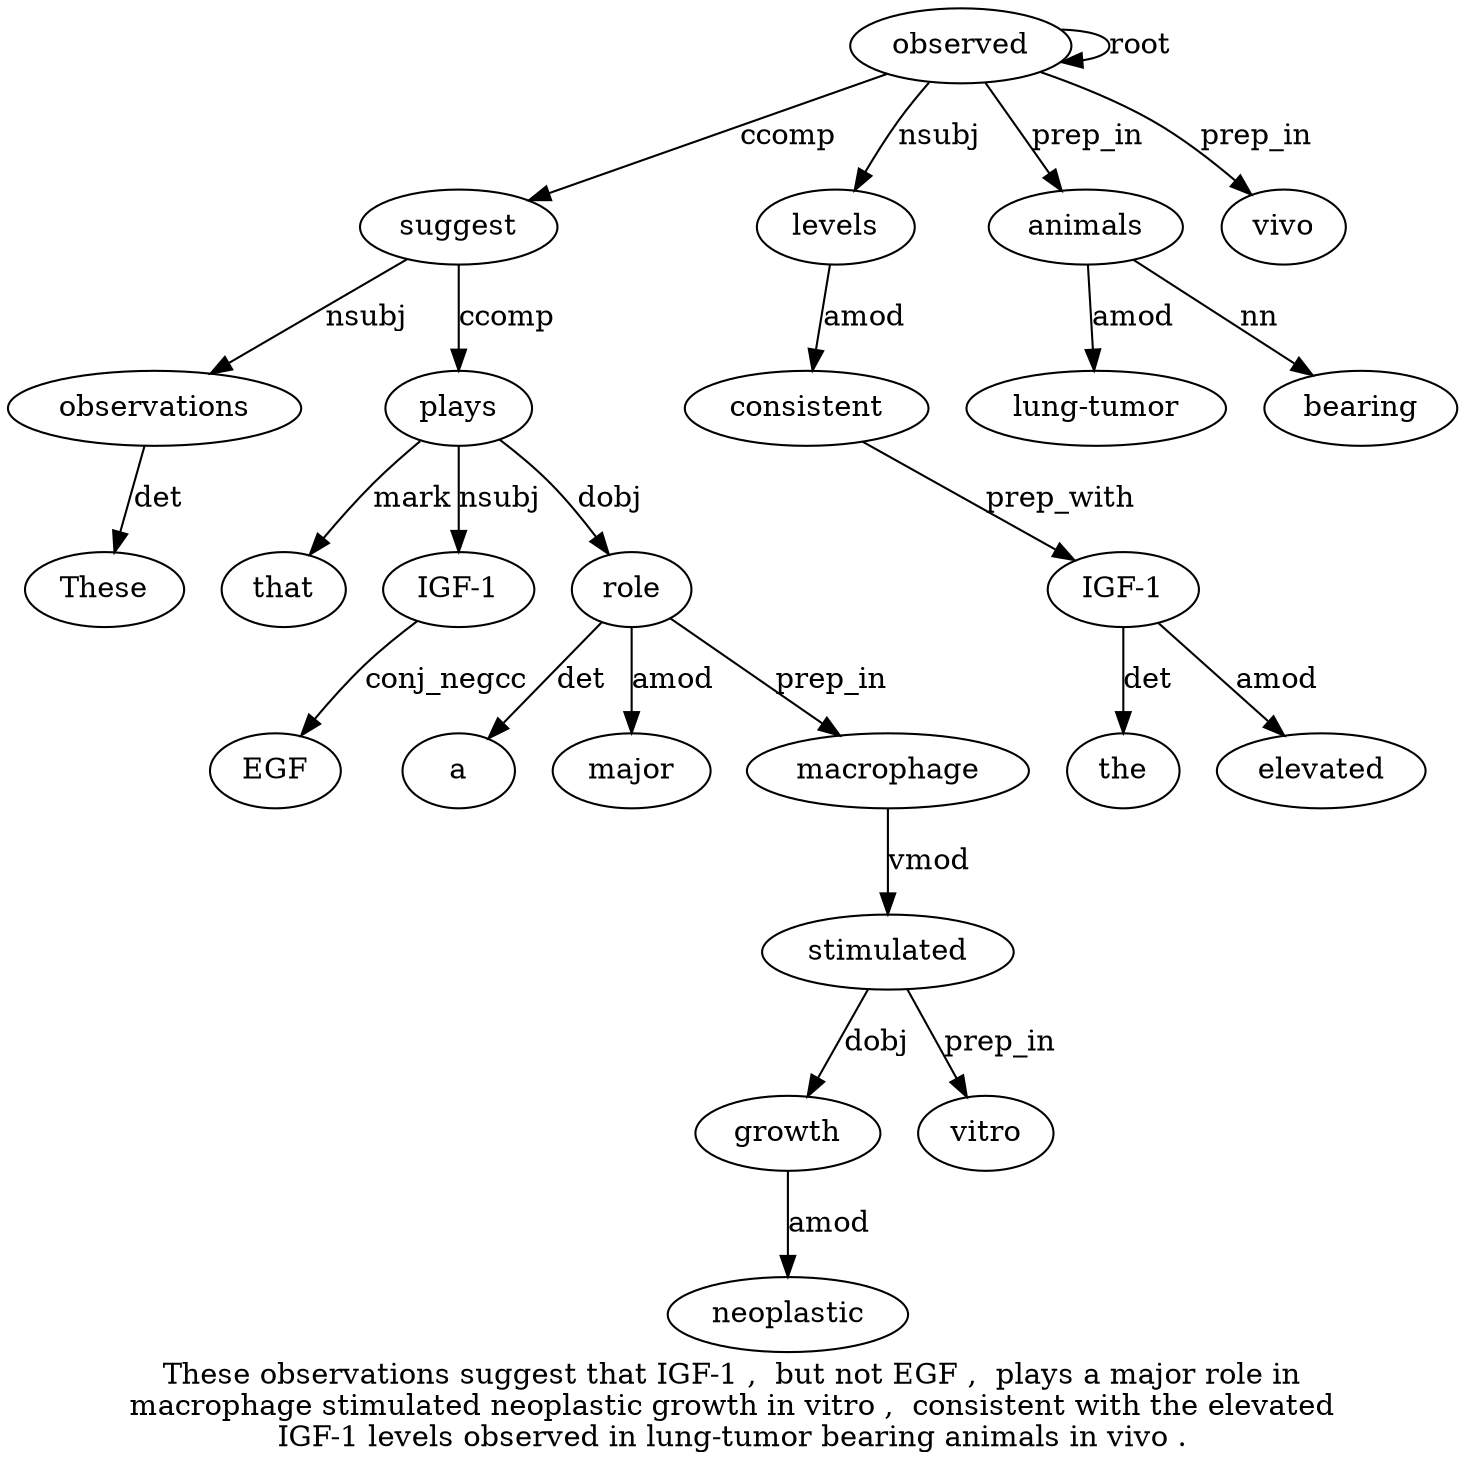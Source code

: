 digraph "These observations suggest that IGF-1 ,  but not EGF ,  plays a major role in macrophage stimulated neoplastic growth in vitro ,  consistent with the elevated IGF-1 levels observed in lung-tumor bearing animals in vivo ." {
label="These observations suggest that IGF-1 ,  but not EGF ,  plays a major role in
macrophage stimulated neoplastic growth in vitro ,  consistent with the elevated
IGF-1 levels observed in lung-tumor bearing animals in vivo .";
observations2 [style=filled, fillcolor=white, label=observations];
These1 [style=filled, fillcolor=white, label=These];
observations2 -> These1  [label=det];
suggest3 [style=filled, fillcolor=white, label=suggest];
suggest3 -> observations2  [label=nsubj];
observed29 [style=filled, fillcolor=white, label=observed];
observed29 -> suggest3  [label=ccomp];
plays11 [style=filled, fillcolor=white, label=plays];
that4 [style=filled, fillcolor=white, label=that];
plays11 -> that4  [label=mark];
"IGF-15" [style=filled, fillcolor=white, label="IGF-1"];
plays11 -> "IGF-15"  [label=nsubj];
EGF9 [style=filled, fillcolor=white, label=EGF];
"IGF-15" -> EGF9  [label=conj_negcc];
suggest3 -> plays11  [label=ccomp];
role14 [style=filled, fillcolor=white, label=role];
a12 [style=filled, fillcolor=white, label=a];
role14 -> a12  [label=det];
major13 [style=filled, fillcolor=white, label=major];
role14 -> major13  [label=amod];
plays11 -> role14  [label=dobj];
macrophage16 [style=filled, fillcolor=white, label=macrophage];
role14 -> macrophage16  [label=prep_in];
stimulated17 [style=filled, fillcolor=white, label=stimulated];
macrophage16 -> stimulated17  [label=vmod];
growth19 [style=filled, fillcolor=white, label=growth];
neoplastic18 [style=filled, fillcolor=white, label=neoplastic];
growth19 -> neoplastic18  [label=amod];
stimulated17 -> growth19  [label=dobj];
vitro21 [style=filled, fillcolor=white, label=vitro];
stimulated17 -> vitro21  [label=prep_in];
levels28 [style=filled, fillcolor=white, label=levels];
consistent23 [style=filled, fillcolor=white, label=consistent];
levels28 -> consistent23  [label=amod];
"IGF-127" [style=filled, fillcolor=white, label="IGF-1"];
the25 [style=filled, fillcolor=white, label=the];
"IGF-127" -> the25  [label=det];
elevated26 [style=filled, fillcolor=white, label=elevated];
"IGF-127" -> elevated26  [label=amod];
consistent23 -> "IGF-127"  [label=prep_with];
observed29 -> levels28  [label=nsubj];
observed29 -> observed29  [label=root];
animals33 [style=filled, fillcolor=white, label=animals];
"lung-tumor31" [style=filled, fillcolor=white, label="lung-tumor"];
animals33 -> "lung-tumor31"  [label=amod];
bearing32 [style=filled, fillcolor=white, label=bearing];
animals33 -> bearing32  [label=nn];
observed29 -> animals33  [label=prep_in];
vivo35 [style=filled, fillcolor=white, label=vivo];
observed29 -> vivo35  [label=prep_in];
}
